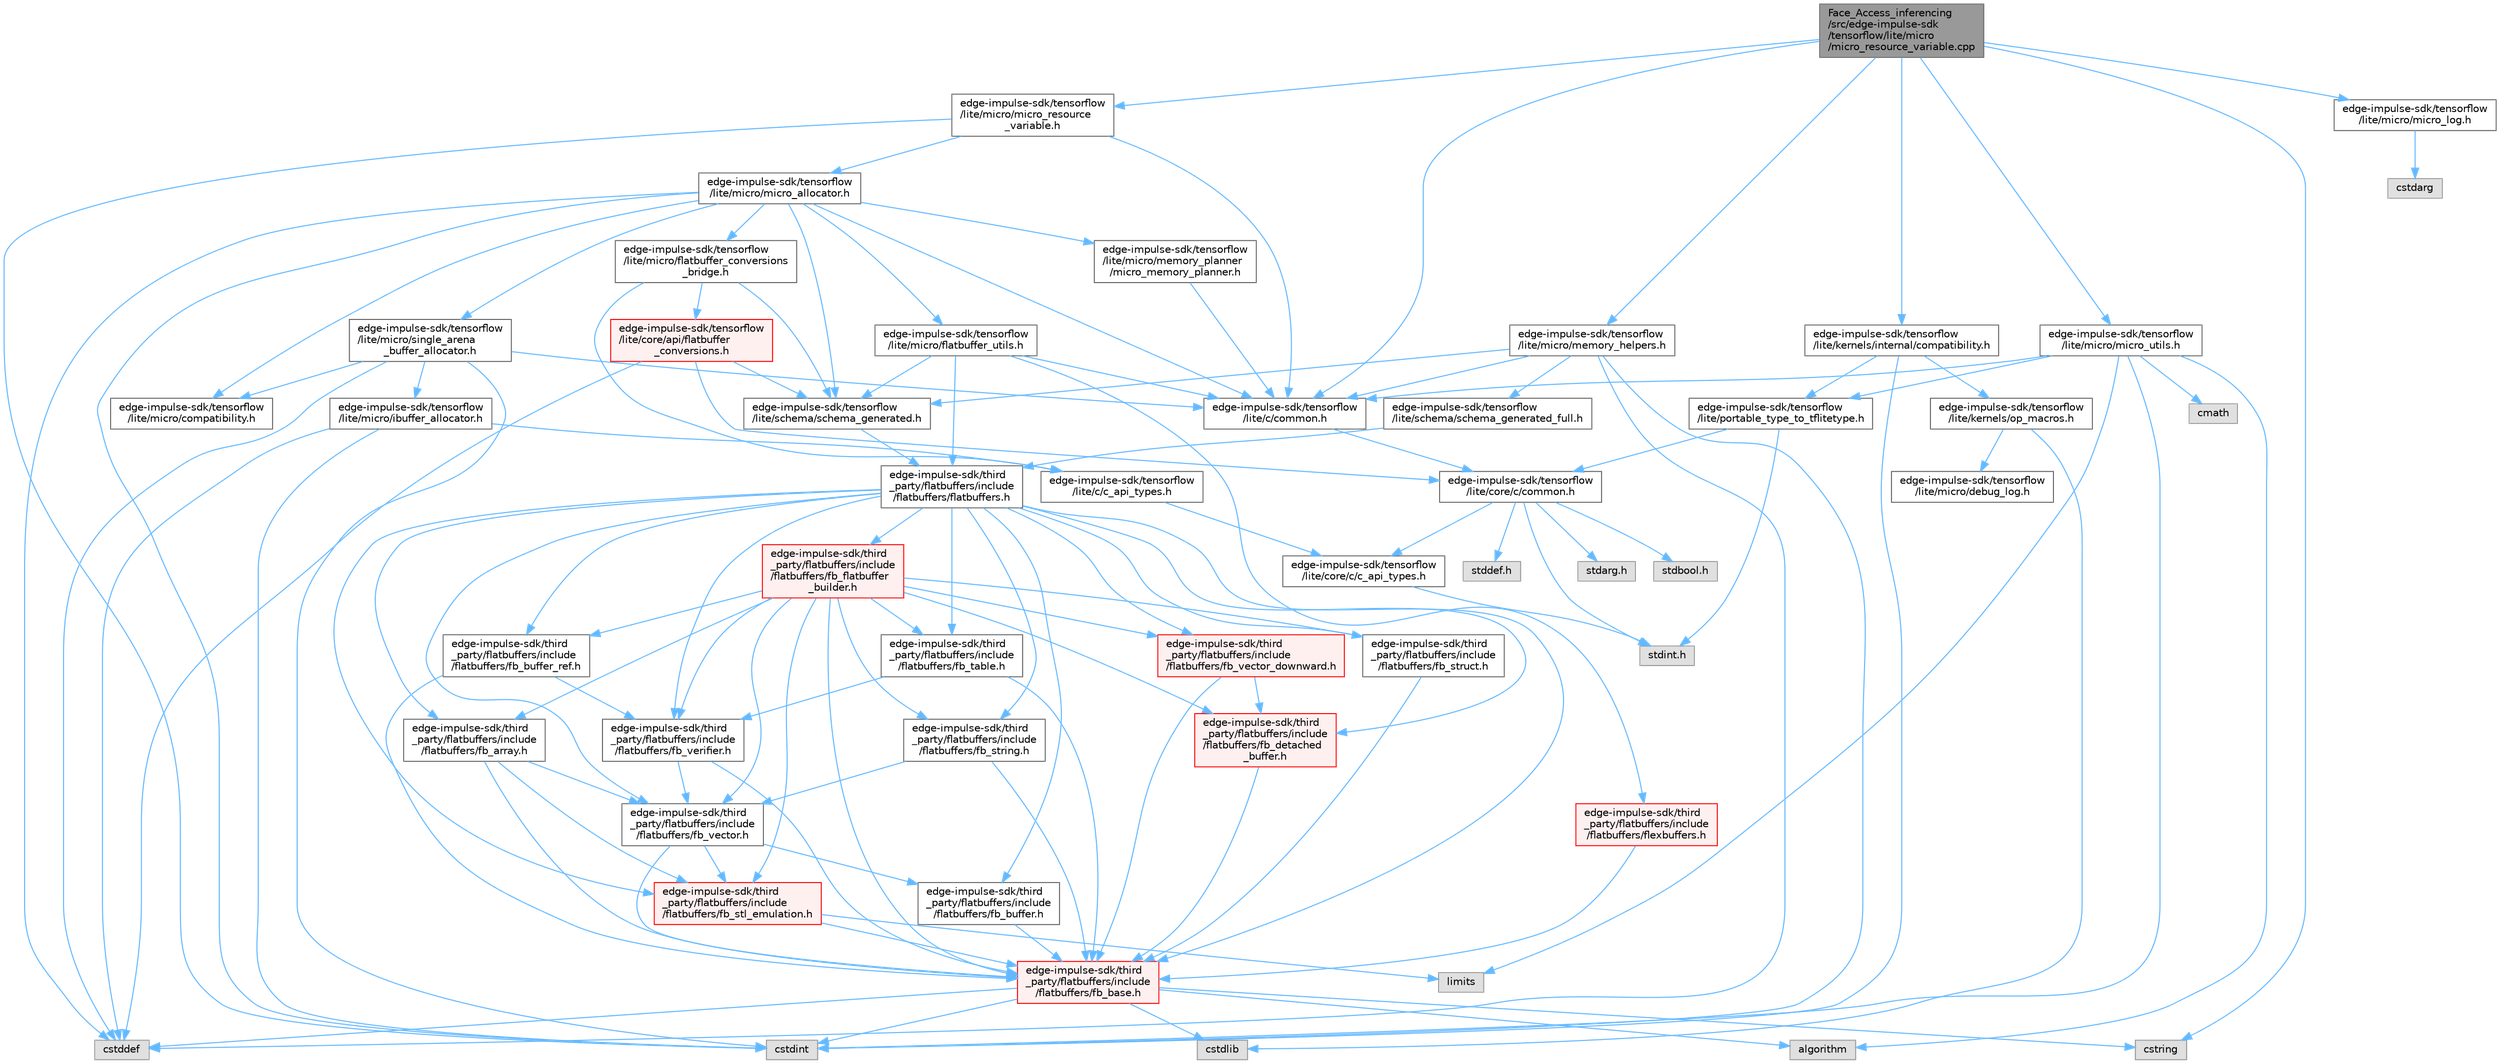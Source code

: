 digraph "Face_Access_inferencing/src/edge-impulse-sdk/tensorflow/lite/micro/micro_resource_variable.cpp"
{
 // LATEX_PDF_SIZE
  bgcolor="transparent";
  edge [fontname=Helvetica,fontsize=10,labelfontname=Helvetica,labelfontsize=10];
  node [fontname=Helvetica,fontsize=10,shape=box,height=0.2,width=0.4];
  Node1 [id="Node000001",label="Face_Access_inferencing\l/src/edge-impulse-sdk\l/tensorflow/lite/micro\l/micro_resource_variable.cpp",height=0.2,width=0.4,color="gray40", fillcolor="grey60", style="filled", fontcolor="black",tooltip=" "];
  Node1 -> Node2 [id="edge119_Node000001_Node000002",color="steelblue1",style="solid",tooltip=" "];
  Node2 [id="Node000002",label="edge-impulse-sdk/tensorflow\l/lite/micro/micro_resource\l_variable.h",height=0.2,width=0.4,color="grey40", fillcolor="white", style="filled",URL="$_face___access__inferencing_2src_2edge-impulse-sdk_2tensorflow_2lite_2micro_2micro__resource__variable_8h.html",tooltip=" "];
  Node2 -> Node3 [id="edge120_Node000002_Node000003",color="steelblue1",style="solid",tooltip=" "];
  Node3 [id="Node000003",label="cstdint",height=0.2,width=0.4,color="grey60", fillcolor="#E0E0E0", style="filled",tooltip=" "];
  Node2 -> Node4 [id="edge121_Node000002_Node000004",color="steelblue1",style="solid",tooltip=" "];
  Node4 [id="Node000004",label="edge-impulse-sdk/tensorflow\l/lite/c/common.h",height=0.2,width=0.4,color="grey40", fillcolor="white", style="filled",URL="$_face___access__inferencing_2src_2edge-impulse-sdk_2tensorflow_2lite_2c_2common_8h.html",tooltip=" "];
  Node4 -> Node5 [id="edge122_Node000004_Node000005",color="steelblue1",style="solid",tooltip=" "];
  Node5 [id="Node000005",label="edge-impulse-sdk/tensorflow\l/lite/core/c/common.h",height=0.2,width=0.4,color="grey40", fillcolor="white", style="filled",URL="$_face___access__inferencing_2src_2edge-impulse-sdk_2tensorflow_2lite_2core_2c_2common_8h.html",tooltip=" "];
  Node5 -> Node6 [id="edge123_Node000005_Node000006",color="steelblue1",style="solid",tooltip=" "];
  Node6 [id="Node000006",label="stdarg.h",height=0.2,width=0.4,color="grey60", fillcolor="#E0E0E0", style="filled",tooltip=" "];
  Node5 -> Node7 [id="edge124_Node000005_Node000007",color="steelblue1",style="solid",tooltip=" "];
  Node7 [id="Node000007",label="stdbool.h",height=0.2,width=0.4,color="grey60", fillcolor="#E0E0E0", style="filled",tooltip=" "];
  Node5 -> Node8 [id="edge125_Node000005_Node000008",color="steelblue1",style="solid",tooltip=" "];
  Node8 [id="Node000008",label="stddef.h",height=0.2,width=0.4,color="grey60", fillcolor="#E0E0E0", style="filled",tooltip=" "];
  Node5 -> Node9 [id="edge126_Node000005_Node000009",color="steelblue1",style="solid",tooltip=" "];
  Node9 [id="Node000009",label="stdint.h",height=0.2,width=0.4,color="grey60", fillcolor="#E0E0E0", style="filled",tooltip=" "];
  Node5 -> Node10 [id="edge127_Node000005_Node000010",color="steelblue1",style="solid",tooltip=" "];
  Node10 [id="Node000010",label="edge-impulse-sdk/tensorflow\l/lite/core/c/c_api_types.h",height=0.2,width=0.4,color="grey40", fillcolor="white", style="filled",URL="$_face___access__inferencing_2src_2edge-impulse-sdk_2tensorflow_2lite_2core_2c_2c__api__types_8h.html",tooltip=" "];
  Node10 -> Node9 [id="edge128_Node000010_Node000009",color="steelblue1",style="solid",tooltip=" "];
  Node2 -> Node11 [id="edge129_Node000002_Node000011",color="steelblue1",style="solid",tooltip=" "];
  Node11 [id="Node000011",label="edge-impulse-sdk/tensorflow\l/lite/micro/micro_allocator.h",height=0.2,width=0.4,color="grey40", fillcolor="white", style="filled",URL="$_face___access__inferencing_2src_2edge-impulse-sdk_2tensorflow_2lite_2micro_2micro__allocator_8h.html",tooltip=" "];
  Node11 -> Node12 [id="edge130_Node000011_Node000012",color="steelblue1",style="solid",tooltip=" "];
  Node12 [id="Node000012",label="cstddef",height=0.2,width=0.4,color="grey60", fillcolor="#E0E0E0", style="filled",tooltip=" "];
  Node11 -> Node3 [id="edge131_Node000011_Node000003",color="steelblue1",style="solid",tooltip=" "];
  Node11 -> Node4 [id="edge132_Node000011_Node000004",color="steelblue1",style="solid",tooltip=" "];
  Node11 -> Node13 [id="edge133_Node000011_Node000013",color="steelblue1",style="solid",tooltip=" "];
  Node13 [id="Node000013",label="edge-impulse-sdk/tensorflow\l/lite/micro/single_arena\l_buffer_allocator.h",height=0.2,width=0.4,color="grey40", fillcolor="white", style="filled",URL="$_face___access__inferencing_2src_2edge-impulse-sdk_2tensorflow_2lite_2micro_2single__arena__buffer__allocator_8h.html",tooltip=" "];
  Node13 -> Node12 [id="edge134_Node000013_Node000012",color="steelblue1",style="solid",tooltip=" "];
  Node13 -> Node3 [id="edge135_Node000013_Node000003",color="steelblue1",style="solid",tooltip=" "];
  Node13 -> Node4 [id="edge136_Node000013_Node000004",color="steelblue1",style="solid",tooltip=" "];
  Node13 -> Node14 [id="edge137_Node000013_Node000014",color="steelblue1",style="solid",tooltip=" "];
  Node14 [id="Node000014",label="edge-impulse-sdk/tensorflow\l/lite/micro/ibuffer_allocator.h",height=0.2,width=0.4,color="grey40", fillcolor="white", style="filled",URL="$_face___access__inferencing_2src_2edge-impulse-sdk_2tensorflow_2lite_2micro_2ibuffer__allocator_8h.html",tooltip=" "];
  Node14 -> Node12 [id="edge138_Node000014_Node000012",color="steelblue1",style="solid",tooltip=" "];
  Node14 -> Node3 [id="edge139_Node000014_Node000003",color="steelblue1",style="solid",tooltip=" "];
  Node14 -> Node15 [id="edge140_Node000014_Node000015",color="steelblue1",style="solid",tooltip=" "];
  Node15 [id="Node000015",label="edge-impulse-sdk/tensorflow\l/lite/c/c_api_types.h",height=0.2,width=0.4,color="grey40", fillcolor="white", style="filled",URL="$_face___access__inferencing_2src_2edge-impulse-sdk_2tensorflow_2lite_2c_2c__api__types_8h.html",tooltip=" "];
  Node15 -> Node10 [id="edge141_Node000015_Node000010",color="steelblue1",style="solid",tooltip=" "];
  Node13 -> Node16 [id="edge142_Node000013_Node000016",color="steelblue1",style="solid",tooltip=" "];
  Node16 [id="Node000016",label="edge-impulse-sdk/tensorflow\l/lite/micro/compatibility.h",height=0.2,width=0.4,color="grey40", fillcolor="white", style="filled",URL="$_face___access__inferencing_2src_2edge-impulse-sdk_2tensorflow_2lite_2micro_2compatibility_8h.html",tooltip=" "];
  Node11 -> Node16 [id="edge143_Node000011_Node000016",color="steelblue1",style="solid",tooltip=" "];
  Node11 -> Node17 [id="edge144_Node000011_Node000017",color="steelblue1",style="solid",tooltip=" "];
  Node17 [id="Node000017",label="edge-impulse-sdk/tensorflow\l/lite/micro/flatbuffer_utils.h",height=0.2,width=0.4,color="grey40", fillcolor="white", style="filled",URL="$_face___access__inferencing_2src_2edge-impulse-sdk_2tensorflow_2lite_2micro_2flatbuffer__utils_8h.html",tooltip=" "];
  Node17 -> Node18 [id="edge145_Node000017_Node000018",color="steelblue1",style="solid",tooltip=" "];
  Node18 [id="Node000018",label="edge-impulse-sdk/third\l_party/flatbuffers/include\l/flatbuffers/flatbuffers.h",height=0.2,width=0.4,color="grey40", fillcolor="white", style="filled",URL="$_face___access__inferencing_2src_2edge-impulse-sdk_2third__party_2flatbuffers_2include_2flatbuffers_2flatbuffers_8h.html",tooltip=" "];
  Node18 -> Node19 [id="edge146_Node000018_Node000019",color="steelblue1",style="solid",tooltip=" "];
  Node19 [id="Node000019",label="edge-impulse-sdk/third\l_party/flatbuffers/include\l/flatbuffers/fb_array.h",height=0.2,width=0.4,color="grey40", fillcolor="white", style="filled",URL="$fb__array_8h.html",tooltip=" "];
  Node19 -> Node20 [id="edge147_Node000019_Node000020",color="steelblue1",style="solid",tooltip=" "];
  Node20 [id="Node000020",label="edge-impulse-sdk/third\l_party/flatbuffers/include\l/flatbuffers/fb_base.h",height=0.2,width=0.4,color="red", fillcolor="#FFF0F0", style="filled",URL="$fb__base_8h.html",tooltip=" "];
  Node20 -> Node3 [id="edge148_Node000020_Node000003",color="steelblue1",style="solid",tooltip=" "];
  Node20 -> Node12 [id="edge149_Node000020_Node000012",color="steelblue1",style="solid",tooltip=" "];
  Node20 -> Node22 [id="edge150_Node000020_Node000022",color="steelblue1",style="solid",tooltip=" "];
  Node22 [id="Node000022",label="cstdlib",height=0.2,width=0.4,color="grey60", fillcolor="#E0E0E0", style="filled",tooltip=" "];
  Node20 -> Node23 [id="edge151_Node000020_Node000023",color="steelblue1",style="solid",tooltip=" "];
  Node23 [id="Node000023",label="cstring",height=0.2,width=0.4,color="grey60", fillcolor="#E0E0E0", style="filled",tooltip=" "];
  Node20 -> Node29 [id="edge152_Node000020_Node000029",color="steelblue1",style="solid",tooltip=" "];
  Node29 [id="Node000029",label="algorithm",height=0.2,width=0.4,color="grey60", fillcolor="#E0E0E0", style="filled",tooltip=" "];
  Node19 -> Node32 [id="edge153_Node000019_Node000032",color="steelblue1",style="solid",tooltip=" "];
  Node32 [id="Node000032",label="edge-impulse-sdk/third\l_party/flatbuffers/include\l/flatbuffers/fb_stl_emulation.h",height=0.2,width=0.4,color="red", fillcolor="#FFF0F0", style="filled",URL="$fb__stl__emulation_8h.html",tooltip=" "];
  Node32 -> Node20 [id="edge154_Node000032_Node000020",color="steelblue1",style="solid",tooltip=" "];
  Node32 -> Node33 [id="edge155_Node000032_Node000033",color="steelblue1",style="solid",tooltip=" "];
  Node33 [id="Node000033",label="limits",height=0.2,width=0.4,color="grey60", fillcolor="#E0E0E0", style="filled",tooltip=" "];
  Node19 -> Node34 [id="edge156_Node000019_Node000034",color="steelblue1",style="solid",tooltip=" "];
  Node34 [id="Node000034",label="edge-impulse-sdk/third\l_party/flatbuffers/include\l/flatbuffers/fb_vector.h",height=0.2,width=0.4,color="grey40", fillcolor="white", style="filled",URL="$fb__vector_8h.html",tooltip=" "];
  Node34 -> Node20 [id="edge157_Node000034_Node000020",color="steelblue1",style="solid",tooltip=" "];
  Node34 -> Node35 [id="edge158_Node000034_Node000035",color="steelblue1",style="solid",tooltip=" "];
  Node35 [id="Node000035",label="edge-impulse-sdk/third\l_party/flatbuffers/include\l/flatbuffers/fb_buffer.h",height=0.2,width=0.4,color="grey40", fillcolor="white", style="filled",URL="$fb__buffer_8h.html",tooltip=" "];
  Node35 -> Node20 [id="edge159_Node000035_Node000020",color="steelblue1",style="solid",tooltip=" "];
  Node34 -> Node32 [id="edge160_Node000034_Node000032",color="steelblue1",style="solid",tooltip=" "];
  Node18 -> Node20 [id="edge161_Node000018_Node000020",color="steelblue1",style="solid",tooltip=" "];
  Node18 -> Node35 [id="edge162_Node000018_Node000035",color="steelblue1",style="solid",tooltip=" "];
  Node18 -> Node36 [id="edge163_Node000018_Node000036",color="steelblue1",style="solid",tooltip=" "];
  Node36 [id="Node000036",label="edge-impulse-sdk/third\l_party/flatbuffers/include\l/flatbuffers/fb_buffer_ref.h",height=0.2,width=0.4,color="grey40", fillcolor="white", style="filled",URL="$fb__buffer__ref_8h.html",tooltip=" "];
  Node36 -> Node20 [id="edge164_Node000036_Node000020",color="steelblue1",style="solid",tooltip=" "];
  Node36 -> Node37 [id="edge165_Node000036_Node000037",color="steelblue1",style="solid",tooltip=" "];
  Node37 [id="Node000037",label="edge-impulse-sdk/third\l_party/flatbuffers/include\l/flatbuffers/fb_verifier.h",height=0.2,width=0.4,color="grey40", fillcolor="white", style="filled",URL="$fb__verifier_8h.html",tooltip=" "];
  Node37 -> Node20 [id="edge166_Node000037_Node000020",color="steelblue1",style="solid",tooltip=" "];
  Node37 -> Node34 [id="edge167_Node000037_Node000034",color="steelblue1",style="solid",tooltip=" "];
  Node18 -> Node38 [id="edge168_Node000018_Node000038",color="steelblue1",style="solid",tooltip=" "];
  Node38 [id="Node000038",label="edge-impulse-sdk/third\l_party/flatbuffers/include\l/flatbuffers/fb_detached\l_buffer.h",height=0.2,width=0.4,color="red", fillcolor="#FFF0F0", style="filled",URL="$fb__detached__buffer_8h.html",tooltip=" "];
  Node38 -> Node20 [id="edge169_Node000038_Node000020",color="steelblue1",style="solid",tooltip=" "];
  Node18 -> Node41 [id="edge170_Node000018_Node000041",color="steelblue1",style="solid",tooltip=" "];
  Node41 [id="Node000041",label="edge-impulse-sdk/third\l_party/flatbuffers/include\l/flatbuffers/fb_flatbuffer\l_builder.h",height=0.2,width=0.4,color="red", fillcolor="#FFF0F0", style="filled",URL="$fb__flatbuffer__builder_8h.html",tooltip=" "];
  Node41 -> Node19 [id="edge171_Node000041_Node000019",color="steelblue1",style="solid",tooltip=" "];
  Node41 -> Node20 [id="edge172_Node000041_Node000020",color="steelblue1",style="solid",tooltip=" "];
  Node41 -> Node36 [id="edge173_Node000041_Node000036",color="steelblue1",style="solid",tooltip=" "];
  Node41 -> Node38 [id="edge174_Node000041_Node000038",color="steelblue1",style="solid",tooltip=" "];
  Node41 -> Node32 [id="edge175_Node000041_Node000032",color="steelblue1",style="solid",tooltip=" "];
  Node41 -> Node44 [id="edge176_Node000041_Node000044",color="steelblue1",style="solid",tooltip=" "];
  Node44 [id="Node000044",label="edge-impulse-sdk/third\l_party/flatbuffers/include\l/flatbuffers/fb_string.h",height=0.2,width=0.4,color="grey40", fillcolor="white", style="filled",URL="$fb__string_8h.html",tooltip=" "];
  Node44 -> Node20 [id="edge177_Node000044_Node000020",color="steelblue1",style="solid",tooltip=" "];
  Node44 -> Node34 [id="edge178_Node000044_Node000034",color="steelblue1",style="solid",tooltip=" "];
  Node41 -> Node45 [id="edge179_Node000041_Node000045",color="steelblue1",style="solid",tooltip=" "];
  Node45 [id="Node000045",label="edge-impulse-sdk/third\l_party/flatbuffers/include\l/flatbuffers/fb_struct.h",height=0.2,width=0.4,color="grey40", fillcolor="white", style="filled",URL="$fb__struct_8h.html",tooltip=" "];
  Node45 -> Node20 [id="edge180_Node000045_Node000020",color="steelblue1",style="solid",tooltip=" "];
  Node41 -> Node46 [id="edge181_Node000041_Node000046",color="steelblue1",style="solid",tooltip=" "];
  Node46 [id="Node000046",label="edge-impulse-sdk/third\l_party/flatbuffers/include\l/flatbuffers/fb_table.h",height=0.2,width=0.4,color="grey40", fillcolor="white", style="filled",URL="$fb__table_8h.html",tooltip=" "];
  Node46 -> Node20 [id="edge182_Node000046_Node000020",color="steelblue1",style="solid",tooltip=" "];
  Node46 -> Node37 [id="edge183_Node000046_Node000037",color="steelblue1",style="solid",tooltip=" "];
  Node41 -> Node34 [id="edge184_Node000041_Node000034",color="steelblue1",style="solid",tooltip=" "];
  Node41 -> Node47 [id="edge185_Node000041_Node000047",color="steelblue1",style="solid",tooltip=" "];
  Node47 [id="Node000047",label="edge-impulse-sdk/third\l_party/flatbuffers/include\l/flatbuffers/fb_vector_downward.h",height=0.2,width=0.4,color="red", fillcolor="#FFF0F0", style="filled",URL="$fb__vector__downward_8h.html",tooltip=" "];
  Node47 -> Node20 [id="edge186_Node000047_Node000020",color="steelblue1",style="solid",tooltip=" "];
  Node47 -> Node38 [id="edge187_Node000047_Node000038",color="steelblue1",style="solid",tooltip=" "];
  Node41 -> Node37 [id="edge188_Node000041_Node000037",color="steelblue1",style="solid",tooltip=" "];
  Node18 -> Node32 [id="edge189_Node000018_Node000032",color="steelblue1",style="solid",tooltip=" "];
  Node18 -> Node44 [id="edge190_Node000018_Node000044",color="steelblue1",style="solid",tooltip=" "];
  Node18 -> Node45 [id="edge191_Node000018_Node000045",color="steelblue1",style="solid",tooltip=" "];
  Node18 -> Node46 [id="edge192_Node000018_Node000046",color="steelblue1",style="solid",tooltip=" "];
  Node18 -> Node34 [id="edge193_Node000018_Node000034",color="steelblue1",style="solid",tooltip=" "];
  Node18 -> Node47 [id="edge194_Node000018_Node000047",color="steelblue1",style="solid",tooltip=" "];
  Node18 -> Node37 [id="edge195_Node000018_Node000037",color="steelblue1",style="solid",tooltip=" "];
  Node17 -> Node48 [id="edge196_Node000017_Node000048",color="steelblue1",style="solid",tooltip=" "];
  Node48 [id="Node000048",label="edge-impulse-sdk/third\l_party/flatbuffers/include\l/flatbuffers/flexbuffers.h",height=0.2,width=0.4,color="red", fillcolor="#FFF0F0", style="filled",URL="$_face___access__inferencing_2src_2edge-impulse-sdk_2third__party_2flatbuffers_2include_2flatbuffers_2flexbuffers_8h.html",tooltip=" "];
  Node48 -> Node20 [id="edge197_Node000048_Node000020",color="steelblue1",style="solid",tooltip=" "];
  Node17 -> Node4 [id="edge198_Node000017_Node000004",color="steelblue1",style="solid",tooltip=" "];
  Node17 -> Node55 [id="edge199_Node000017_Node000055",color="steelblue1",style="solid",tooltip=" "];
  Node55 [id="Node000055",label="edge-impulse-sdk/tensorflow\l/lite/schema/schema_generated.h",height=0.2,width=0.4,color="grey40", fillcolor="white", style="filled",URL="$_face___access__inferencing_2src_2edge-impulse-sdk_2tensorflow_2lite_2schema_2schema__generated_8h.html",tooltip=" "];
  Node55 -> Node18 [id="edge200_Node000055_Node000018",color="steelblue1",style="solid",tooltip=" "];
  Node11 -> Node56 [id="edge201_Node000011_Node000056",color="steelblue1",style="solid",tooltip=" "];
  Node56 [id="Node000056",label="edge-impulse-sdk/tensorflow\l/lite/micro/memory_planner\l/micro_memory_planner.h",height=0.2,width=0.4,color="grey40", fillcolor="white", style="filled",URL="$_face___access__inferencing_2src_2edge-impulse-sdk_2tensorflow_2lite_2micro_2memory__planner_2micro__memory__planner_8h.html",tooltip=" "];
  Node56 -> Node4 [id="edge202_Node000056_Node000004",color="steelblue1",style="solid",tooltip=" "];
  Node11 -> Node57 [id="edge203_Node000011_Node000057",color="steelblue1",style="solid",tooltip=" "];
  Node57 [id="Node000057",label="edge-impulse-sdk/tensorflow\l/lite/micro/flatbuffer_conversions\l_bridge.h",height=0.2,width=0.4,color="grey40", fillcolor="white", style="filled",URL="$_face___access__inferencing_2src_2edge-impulse-sdk_2tensorflow_2lite_2micro_2flatbuffer__conversions__bridge_8h.html",tooltip=" "];
  Node57 -> Node15 [id="edge204_Node000057_Node000015",color="steelblue1",style="solid",tooltip=" "];
  Node57 -> Node58 [id="edge205_Node000057_Node000058",color="steelblue1",style="solid",tooltip=" "];
  Node58 [id="Node000058",label="edge-impulse-sdk/tensorflow\l/lite/core/api/flatbuffer\l_conversions.h",height=0.2,width=0.4,color="red", fillcolor="#FFF0F0", style="filled",URL="$_face___access__inferencing_2src_2edge-impulse-sdk_2tensorflow_2lite_2core_2api_2flatbuffer__conversions_8h.html",tooltip=" "];
  Node58 -> Node12 [id="edge206_Node000058_Node000012",color="steelblue1",style="solid",tooltip=" "];
  Node58 -> Node5 [id="edge207_Node000058_Node000005",color="steelblue1",style="solid",tooltip=" "];
  Node58 -> Node55 [id="edge208_Node000058_Node000055",color="steelblue1",style="solid",tooltip=" "];
  Node57 -> Node55 [id="edge209_Node000057_Node000055",color="steelblue1",style="solid",tooltip=" "];
  Node11 -> Node55 [id="edge210_Node000011_Node000055",color="steelblue1",style="solid",tooltip=" "];
  Node1 -> Node23 [id="edge211_Node000001_Node000023",color="steelblue1",style="solid",tooltip=" "];
  Node1 -> Node4 [id="edge212_Node000001_Node000004",color="steelblue1",style="solid",tooltip=" "];
  Node1 -> Node62 [id="edge213_Node000001_Node000062",color="steelblue1",style="solid",tooltip=" "];
  Node62 [id="Node000062",label="edge-impulse-sdk/tensorflow\l/lite/kernels/internal/compatibility.h",height=0.2,width=0.4,color="grey40", fillcolor="white", style="filled",URL="$_face___access__inferencing_2src_2edge-impulse-sdk_2tensorflow_2lite_2kernels_2internal_2compatibility_8h.html",tooltip=" "];
  Node62 -> Node3 [id="edge214_Node000062_Node000003",color="steelblue1",style="solid",tooltip=" "];
  Node62 -> Node63 [id="edge215_Node000062_Node000063",color="steelblue1",style="solid",tooltip=" "];
  Node63 [id="Node000063",label="edge-impulse-sdk/tensorflow\l/lite/portable_type_to_tflitetype.h",height=0.2,width=0.4,color="grey40", fillcolor="white", style="filled",URL="$_face___access__inferencing_2src_2edge-impulse-sdk_2tensorflow_2lite_2portable__type__to__tflitetype_8h.html",tooltip=" "];
  Node63 -> Node9 [id="edge216_Node000063_Node000009",color="steelblue1",style="solid",tooltip=" "];
  Node63 -> Node5 [id="edge217_Node000063_Node000005",color="steelblue1",style="solid",tooltip=" "];
  Node62 -> Node64 [id="edge218_Node000062_Node000064",color="steelblue1",style="solid",tooltip=" "];
  Node64 [id="Node000064",label="edge-impulse-sdk/tensorflow\l/lite/kernels/op_macros.h",height=0.2,width=0.4,color="grey40", fillcolor="white", style="filled",URL="$_face___access__inferencing_2src_2edge-impulse-sdk_2tensorflow_2lite_2kernels_2op__macros_8h.html",tooltip=" "];
  Node64 -> Node65 [id="edge219_Node000064_Node000065",color="steelblue1",style="solid",tooltip=" "];
  Node65 [id="Node000065",label="edge-impulse-sdk/tensorflow\l/lite/micro/debug_log.h",height=0.2,width=0.4,color="grey40", fillcolor="white", style="filled",URL="$_face___access__inferencing_2src_2edge-impulse-sdk_2tensorflow_2lite_2micro_2debug__log_8h.html",tooltip=" "];
  Node64 -> Node22 [id="edge220_Node000064_Node000022",color="steelblue1",style="solid",tooltip=" "];
  Node1 -> Node66 [id="edge221_Node000001_Node000066",color="steelblue1",style="solid",tooltip=" "];
  Node66 [id="Node000066",label="edge-impulse-sdk/tensorflow\l/lite/micro/memory_helpers.h",height=0.2,width=0.4,color="grey40", fillcolor="white", style="filled",URL="$_face___access__inferencing_2src_2edge-impulse-sdk_2tensorflow_2lite_2micro_2memory__helpers_8h.html",tooltip=" "];
  Node66 -> Node12 [id="edge222_Node000066_Node000012",color="steelblue1",style="solid",tooltip=" "];
  Node66 -> Node3 [id="edge223_Node000066_Node000003",color="steelblue1",style="solid",tooltip=" "];
  Node66 -> Node4 [id="edge224_Node000066_Node000004",color="steelblue1",style="solid",tooltip=" "];
  Node66 -> Node55 [id="edge225_Node000066_Node000055",color="steelblue1",style="solid",tooltip=" "];
  Node66 -> Node67 [id="edge226_Node000066_Node000067",color="steelblue1",style="solid",tooltip=" "];
  Node67 [id="Node000067",label="edge-impulse-sdk/tensorflow\l/lite/schema/schema_generated_full.h",height=0.2,width=0.4,color="grey40", fillcolor="white", style="filled",URL="$schema__generated__full_8h.html",tooltip=" "];
  Node67 -> Node18 [id="edge227_Node000067_Node000018",color="steelblue1",style="solid",tooltip=" "];
  Node1 -> Node68 [id="edge228_Node000001_Node000068",color="steelblue1",style="solid",tooltip=" "];
  Node68 [id="Node000068",label="edge-impulse-sdk/tensorflow\l/lite/micro/micro_log.h",height=0.2,width=0.4,color="grey40", fillcolor="white", style="filled",URL="$_face___access__inferencing_2src_2edge-impulse-sdk_2tensorflow_2lite_2micro_2micro__log_8h.html",tooltip=" "];
  Node68 -> Node61 [id="edge229_Node000068_Node000061",color="steelblue1",style="solid",tooltip=" "];
  Node61 [id="Node000061",label="cstdarg",height=0.2,width=0.4,color="grey60", fillcolor="#E0E0E0", style="filled",tooltip=" "];
  Node1 -> Node69 [id="edge230_Node000001_Node000069",color="steelblue1",style="solid",tooltip=" "];
  Node69 [id="Node000069",label="edge-impulse-sdk/tensorflow\l/lite/micro/micro_utils.h",height=0.2,width=0.4,color="grey40", fillcolor="white", style="filled",URL="$_face___access__inferencing_2src_2edge-impulse-sdk_2tensorflow_2lite_2micro_2micro__utils_8h.html",tooltip=" "];
  Node69 -> Node29 [id="edge231_Node000069_Node000029",color="steelblue1",style="solid",tooltip=" "];
  Node69 -> Node70 [id="edge232_Node000069_Node000070",color="steelblue1",style="solid",tooltip=" "];
  Node70 [id="Node000070",label="cmath",height=0.2,width=0.4,color="grey60", fillcolor="#E0E0E0", style="filled",tooltip=" "];
  Node69 -> Node3 [id="edge233_Node000069_Node000003",color="steelblue1",style="solid",tooltip=" "];
  Node69 -> Node63 [id="edge234_Node000069_Node000063",color="steelblue1",style="solid",tooltip=" "];
  Node69 -> Node33 [id="edge235_Node000069_Node000033",color="steelblue1",style="solid",tooltip=" "];
  Node69 -> Node4 [id="edge236_Node000069_Node000004",color="steelblue1",style="solid",tooltip=" "];
}
